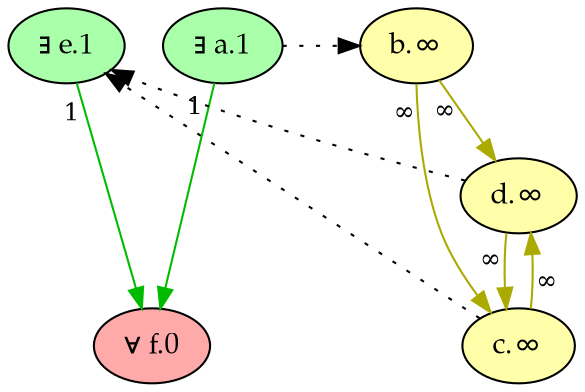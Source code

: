digraph {
    rankdir="TB"
    node [style=filled fontname="Palatino" fontsize=14]
    node [fillcolor="#AAFFAA"]
    "e" [label="∃ e.1"]
    "a" [label="∃ a.1"]
    node [fillcolor="#FFAAAA"]
    "f" [label="∀ f.0"]
    node [fillcolor="#FFFFAA"]
    "b" [label="b.∞"]
    "d" [label="d.∞"]
    "c" [label="c.∞"]
    edge[labeldistance=1.5 fontsize=12]
    edge [color="#AAAA00" style="solid" dir="forward" taillabel="∞"]
           "b" -> "c" 
           "d" -> "c" 
           "b" -> "d" 
           "c" -> "d" 
    edge [color="#00BB00" style="solid" dir="forward" taillabel="1"]
           "e" -> "f" 
           "a" -> "f" 
    edge [color="black" style="dotted" dir="forward" taillabel="" constraint=false]
           "a" -> "b" 
           "c" -> "e" 
           "d" -> "e" 
    {rank = max f}
    {rank = min e a}
}
